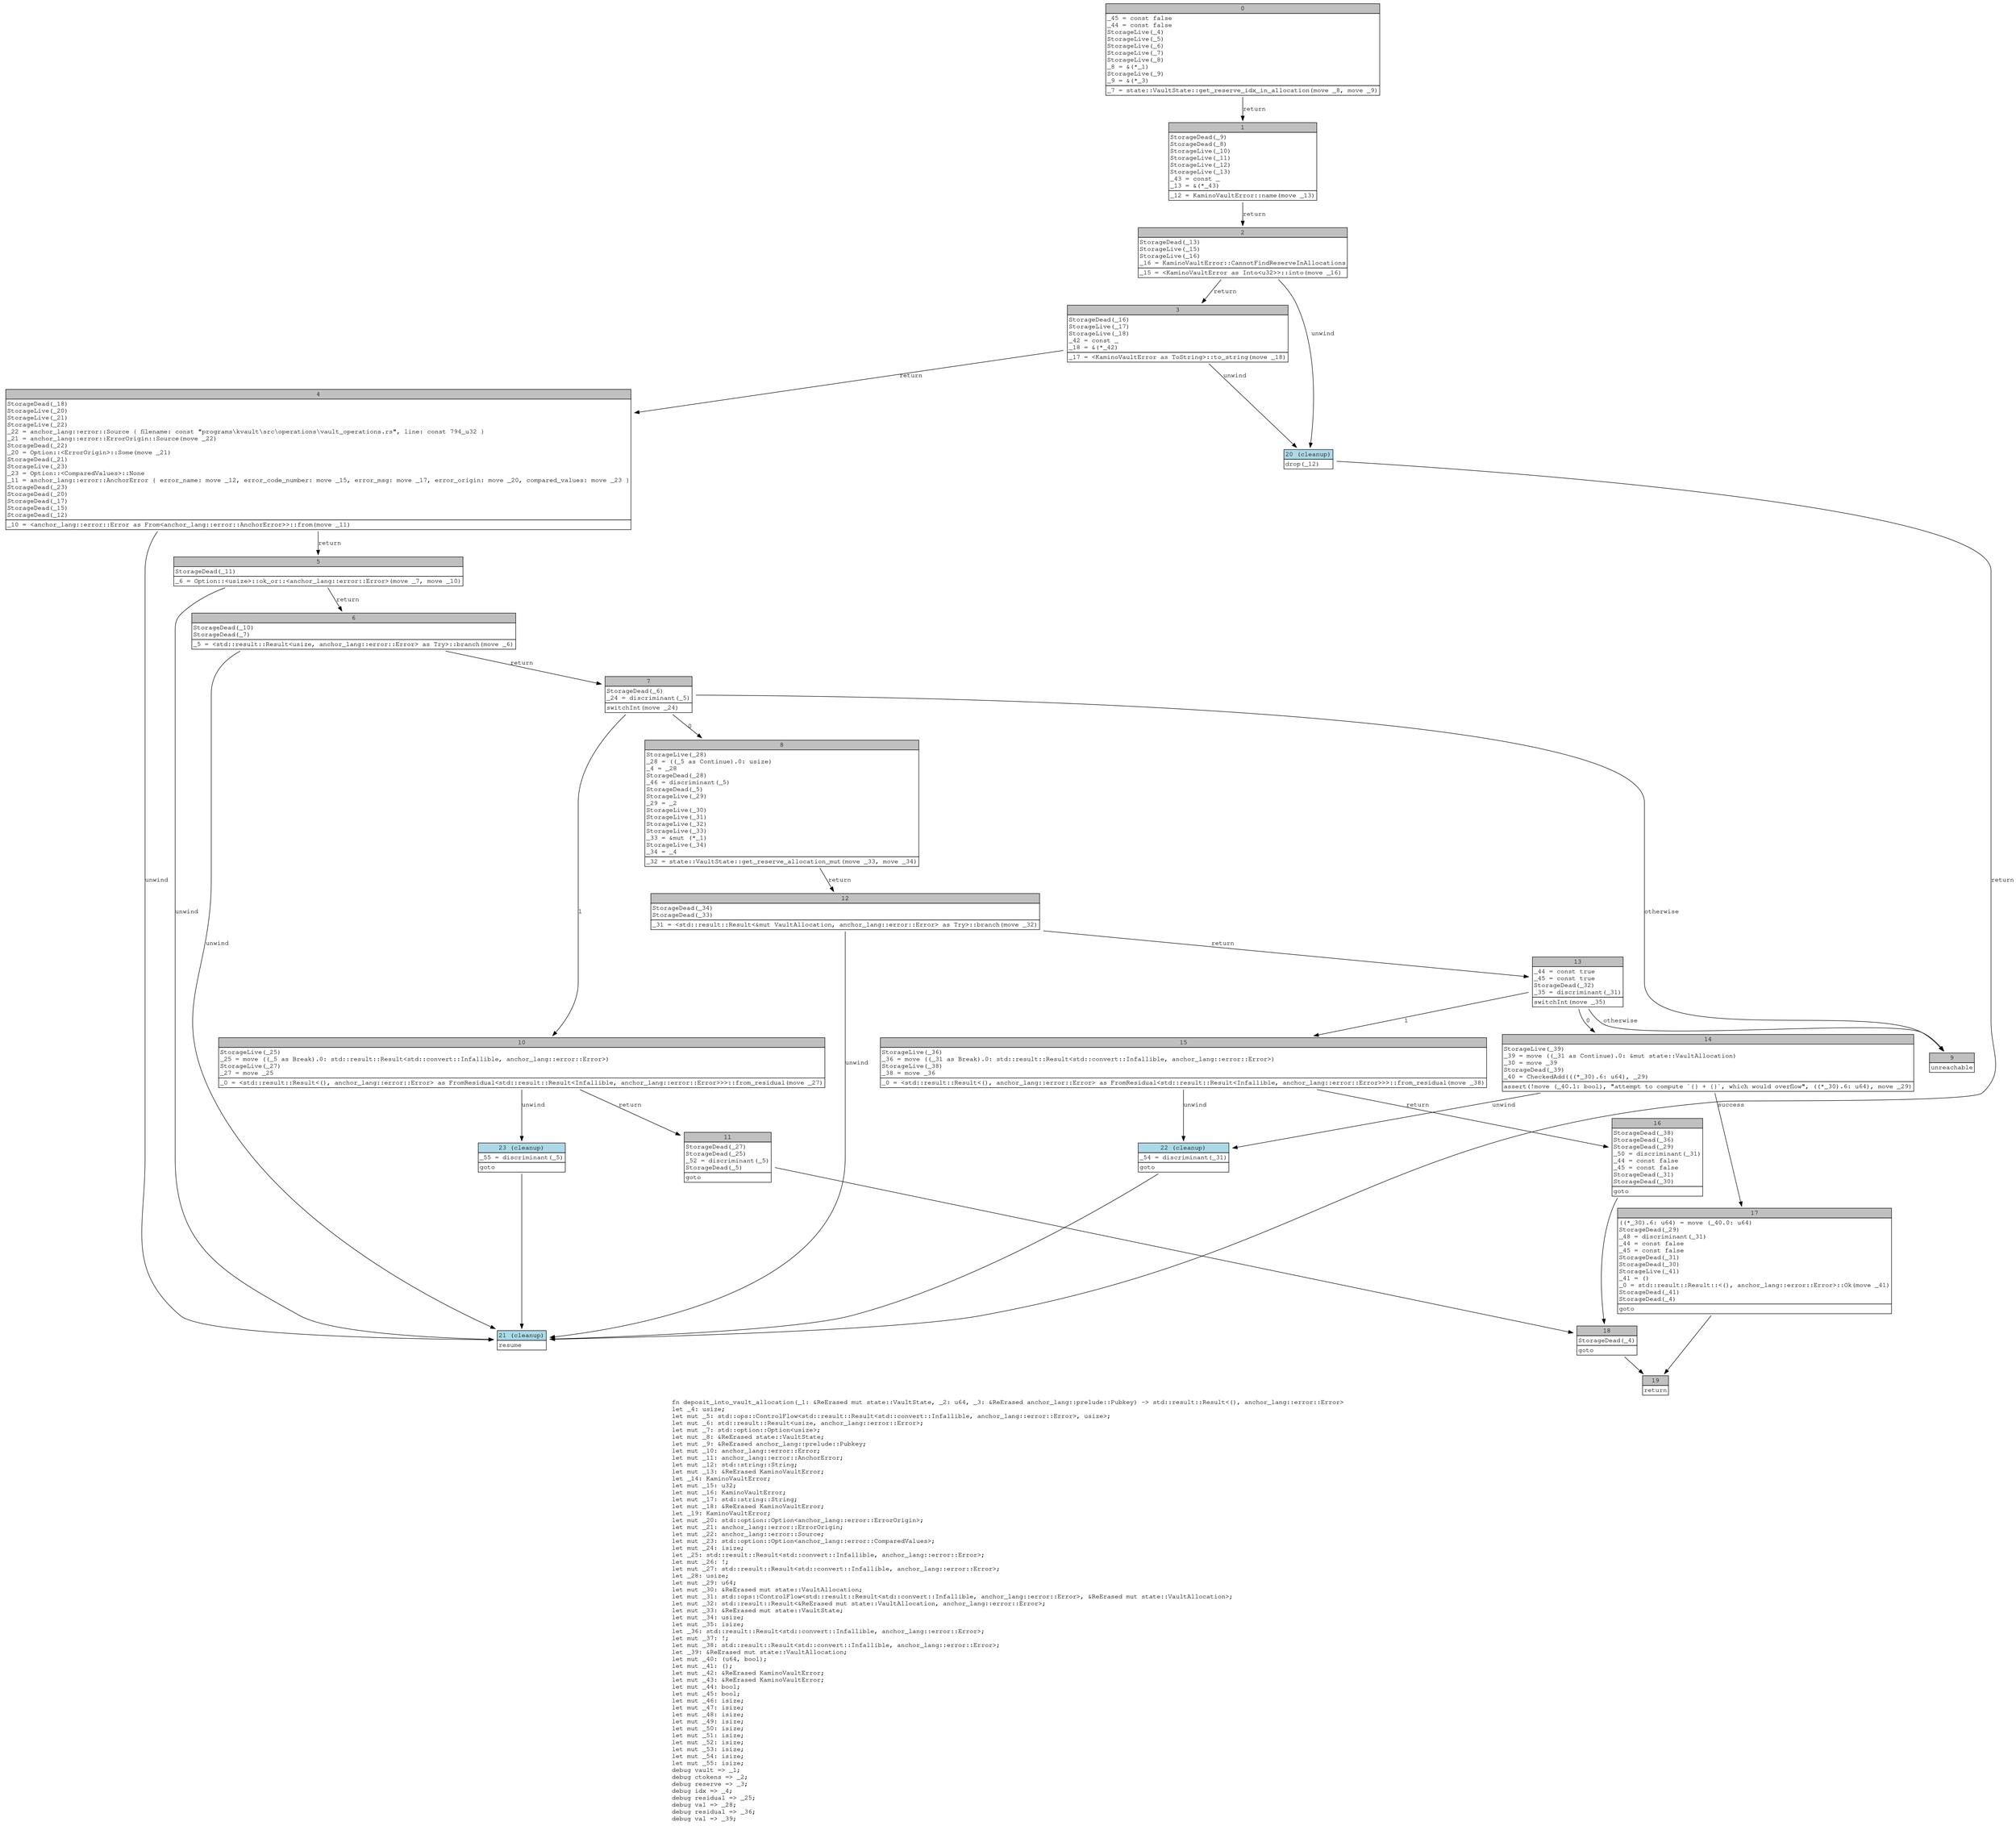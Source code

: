 digraph Mir_0_435 {
    graph [fontname="Courier, monospace"];
    node [fontname="Courier, monospace"];
    edge [fontname="Courier, monospace"];
    label=<fn deposit_into_vault_allocation(_1: &amp;ReErased mut state::VaultState, _2: u64, _3: &amp;ReErased anchor_lang::prelude::Pubkey) -&gt; std::result::Result&lt;(), anchor_lang::error::Error&gt;<br align="left"/>let _4: usize;<br align="left"/>let mut _5: std::ops::ControlFlow&lt;std::result::Result&lt;std::convert::Infallible, anchor_lang::error::Error&gt;, usize&gt;;<br align="left"/>let mut _6: std::result::Result&lt;usize, anchor_lang::error::Error&gt;;<br align="left"/>let mut _7: std::option::Option&lt;usize&gt;;<br align="left"/>let mut _8: &amp;ReErased state::VaultState;<br align="left"/>let mut _9: &amp;ReErased anchor_lang::prelude::Pubkey;<br align="left"/>let mut _10: anchor_lang::error::Error;<br align="left"/>let mut _11: anchor_lang::error::AnchorError;<br align="left"/>let mut _12: std::string::String;<br align="left"/>let mut _13: &amp;ReErased KaminoVaultError;<br align="left"/>let _14: KaminoVaultError;<br align="left"/>let mut _15: u32;<br align="left"/>let mut _16: KaminoVaultError;<br align="left"/>let mut _17: std::string::String;<br align="left"/>let mut _18: &amp;ReErased KaminoVaultError;<br align="left"/>let _19: KaminoVaultError;<br align="left"/>let mut _20: std::option::Option&lt;anchor_lang::error::ErrorOrigin&gt;;<br align="left"/>let mut _21: anchor_lang::error::ErrorOrigin;<br align="left"/>let mut _22: anchor_lang::error::Source;<br align="left"/>let mut _23: std::option::Option&lt;anchor_lang::error::ComparedValues&gt;;<br align="left"/>let mut _24: isize;<br align="left"/>let _25: std::result::Result&lt;std::convert::Infallible, anchor_lang::error::Error&gt;;<br align="left"/>let mut _26: !;<br align="left"/>let mut _27: std::result::Result&lt;std::convert::Infallible, anchor_lang::error::Error&gt;;<br align="left"/>let _28: usize;<br align="left"/>let mut _29: u64;<br align="left"/>let mut _30: &amp;ReErased mut state::VaultAllocation;<br align="left"/>let mut _31: std::ops::ControlFlow&lt;std::result::Result&lt;std::convert::Infallible, anchor_lang::error::Error&gt;, &amp;ReErased mut state::VaultAllocation&gt;;<br align="left"/>let mut _32: std::result::Result&lt;&amp;ReErased mut state::VaultAllocation, anchor_lang::error::Error&gt;;<br align="left"/>let mut _33: &amp;ReErased mut state::VaultState;<br align="left"/>let mut _34: usize;<br align="left"/>let mut _35: isize;<br align="left"/>let _36: std::result::Result&lt;std::convert::Infallible, anchor_lang::error::Error&gt;;<br align="left"/>let mut _37: !;<br align="left"/>let mut _38: std::result::Result&lt;std::convert::Infallible, anchor_lang::error::Error&gt;;<br align="left"/>let _39: &amp;ReErased mut state::VaultAllocation;<br align="left"/>let mut _40: (u64, bool);<br align="left"/>let mut _41: ();<br align="left"/>let mut _42: &amp;ReErased KaminoVaultError;<br align="left"/>let mut _43: &amp;ReErased KaminoVaultError;<br align="left"/>let mut _44: bool;<br align="left"/>let mut _45: bool;<br align="left"/>let mut _46: isize;<br align="left"/>let mut _47: isize;<br align="left"/>let mut _48: isize;<br align="left"/>let mut _49: isize;<br align="left"/>let mut _50: isize;<br align="left"/>let mut _51: isize;<br align="left"/>let mut _52: isize;<br align="left"/>let mut _53: isize;<br align="left"/>let mut _54: isize;<br align="left"/>let mut _55: isize;<br align="left"/>debug vault =&gt; _1;<br align="left"/>debug ctokens =&gt; _2;<br align="left"/>debug reserve =&gt; _3;<br align="left"/>debug idx =&gt; _4;<br align="left"/>debug residual =&gt; _25;<br align="left"/>debug val =&gt; _28;<br align="left"/>debug residual =&gt; _36;<br align="left"/>debug val =&gt; _39;<br align="left"/>>;
    bb0__0_435 [shape="none", label=<<table border="0" cellborder="1" cellspacing="0"><tr><td bgcolor="gray" align="center" colspan="1">0</td></tr><tr><td align="left" balign="left">_45 = const false<br/>_44 = const false<br/>StorageLive(_4)<br/>StorageLive(_5)<br/>StorageLive(_6)<br/>StorageLive(_7)<br/>StorageLive(_8)<br/>_8 = &amp;(*_1)<br/>StorageLive(_9)<br/>_9 = &amp;(*_3)<br/></td></tr><tr><td align="left">_7 = state::VaultState::get_reserve_idx_in_allocation(move _8, move _9)</td></tr></table>>];
    bb1__0_435 [shape="none", label=<<table border="0" cellborder="1" cellspacing="0"><tr><td bgcolor="gray" align="center" colspan="1">1</td></tr><tr><td align="left" balign="left">StorageDead(_9)<br/>StorageDead(_8)<br/>StorageLive(_10)<br/>StorageLive(_11)<br/>StorageLive(_12)<br/>StorageLive(_13)<br/>_43 = const _<br/>_13 = &amp;(*_43)<br/></td></tr><tr><td align="left">_12 = KaminoVaultError::name(move _13)</td></tr></table>>];
    bb2__0_435 [shape="none", label=<<table border="0" cellborder="1" cellspacing="0"><tr><td bgcolor="gray" align="center" colspan="1">2</td></tr><tr><td align="left" balign="left">StorageDead(_13)<br/>StorageLive(_15)<br/>StorageLive(_16)<br/>_16 = KaminoVaultError::CannotFindReserveInAllocations<br/></td></tr><tr><td align="left">_15 = &lt;KaminoVaultError as Into&lt;u32&gt;&gt;::into(move _16)</td></tr></table>>];
    bb3__0_435 [shape="none", label=<<table border="0" cellborder="1" cellspacing="0"><tr><td bgcolor="gray" align="center" colspan="1">3</td></tr><tr><td align="left" balign="left">StorageDead(_16)<br/>StorageLive(_17)<br/>StorageLive(_18)<br/>_42 = const _<br/>_18 = &amp;(*_42)<br/></td></tr><tr><td align="left">_17 = &lt;KaminoVaultError as ToString&gt;::to_string(move _18)</td></tr></table>>];
    bb4__0_435 [shape="none", label=<<table border="0" cellborder="1" cellspacing="0"><tr><td bgcolor="gray" align="center" colspan="1">4</td></tr><tr><td align="left" balign="left">StorageDead(_18)<br/>StorageLive(_20)<br/>StorageLive(_21)<br/>StorageLive(_22)<br/>_22 = anchor_lang::error::Source { filename: const &quot;programs\\kvault\\src\\operations\\vault_operations.rs&quot;, line: const 794_u32 }<br/>_21 = anchor_lang::error::ErrorOrigin::Source(move _22)<br/>StorageDead(_22)<br/>_20 = Option::&lt;ErrorOrigin&gt;::Some(move _21)<br/>StorageDead(_21)<br/>StorageLive(_23)<br/>_23 = Option::&lt;ComparedValues&gt;::None<br/>_11 = anchor_lang::error::AnchorError { error_name: move _12, error_code_number: move _15, error_msg: move _17, error_origin: move _20, compared_values: move _23 }<br/>StorageDead(_23)<br/>StorageDead(_20)<br/>StorageDead(_17)<br/>StorageDead(_15)<br/>StorageDead(_12)<br/></td></tr><tr><td align="left">_10 = &lt;anchor_lang::error::Error as From&lt;anchor_lang::error::AnchorError&gt;&gt;::from(move _11)</td></tr></table>>];
    bb5__0_435 [shape="none", label=<<table border="0" cellborder="1" cellspacing="0"><tr><td bgcolor="gray" align="center" colspan="1">5</td></tr><tr><td align="left" balign="left">StorageDead(_11)<br/></td></tr><tr><td align="left">_6 = Option::&lt;usize&gt;::ok_or::&lt;anchor_lang::error::Error&gt;(move _7, move _10)</td></tr></table>>];
    bb6__0_435 [shape="none", label=<<table border="0" cellborder="1" cellspacing="0"><tr><td bgcolor="gray" align="center" colspan="1">6</td></tr><tr><td align="left" balign="left">StorageDead(_10)<br/>StorageDead(_7)<br/></td></tr><tr><td align="left">_5 = &lt;std::result::Result&lt;usize, anchor_lang::error::Error&gt; as Try&gt;::branch(move _6)</td></tr></table>>];
    bb7__0_435 [shape="none", label=<<table border="0" cellborder="1" cellspacing="0"><tr><td bgcolor="gray" align="center" colspan="1">7</td></tr><tr><td align="left" balign="left">StorageDead(_6)<br/>_24 = discriminant(_5)<br/></td></tr><tr><td align="left">switchInt(move _24)</td></tr></table>>];
    bb8__0_435 [shape="none", label=<<table border="0" cellborder="1" cellspacing="0"><tr><td bgcolor="gray" align="center" colspan="1">8</td></tr><tr><td align="left" balign="left">StorageLive(_28)<br/>_28 = ((_5 as Continue).0: usize)<br/>_4 = _28<br/>StorageDead(_28)<br/>_46 = discriminant(_5)<br/>StorageDead(_5)<br/>StorageLive(_29)<br/>_29 = _2<br/>StorageLive(_30)<br/>StorageLive(_31)<br/>StorageLive(_32)<br/>StorageLive(_33)<br/>_33 = &amp;mut (*_1)<br/>StorageLive(_34)<br/>_34 = _4<br/></td></tr><tr><td align="left">_32 = state::VaultState::get_reserve_allocation_mut(move _33, move _34)</td></tr></table>>];
    bb9__0_435 [shape="none", label=<<table border="0" cellborder="1" cellspacing="0"><tr><td bgcolor="gray" align="center" colspan="1">9</td></tr><tr><td align="left">unreachable</td></tr></table>>];
    bb10__0_435 [shape="none", label=<<table border="0" cellborder="1" cellspacing="0"><tr><td bgcolor="gray" align="center" colspan="1">10</td></tr><tr><td align="left" balign="left">StorageLive(_25)<br/>_25 = move ((_5 as Break).0: std::result::Result&lt;std::convert::Infallible, anchor_lang::error::Error&gt;)<br/>StorageLive(_27)<br/>_27 = move _25<br/></td></tr><tr><td align="left">_0 = &lt;std::result::Result&lt;(), anchor_lang::error::Error&gt; as FromResidual&lt;std::result::Result&lt;Infallible, anchor_lang::error::Error&gt;&gt;&gt;::from_residual(move _27)</td></tr></table>>];
    bb11__0_435 [shape="none", label=<<table border="0" cellborder="1" cellspacing="0"><tr><td bgcolor="gray" align="center" colspan="1">11</td></tr><tr><td align="left" balign="left">StorageDead(_27)<br/>StorageDead(_25)<br/>_52 = discriminant(_5)<br/>StorageDead(_5)<br/></td></tr><tr><td align="left">goto</td></tr></table>>];
    bb12__0_435 [shape="none", label=<<table border="0" cellborder="1" cellspacing="0"><tr><td bgcolor="gray" align="center" colspan="1">12</td></tr><tr><td align="left" balign="left">StorageDead(_34)<br/>StorageDead(_33)<br/></td></tr><tr><td align="left">_31 = &lt;std::result::Result&lt;&amp;mut VaultAllocation, anchor_lang::error::Error&gt; as Try&gt;::branch(move _32)</td></tr></table>>];
    bb13__0_435 [shape="none", label=<<table border="0" cellborder="1" cellspacing="0"><tr><td bgcolor="gray" align="center" colspan="1">13</td></tr><tr><td align="left" balign="left">_44 = const true<br/>_45 = const true<br/>StorageDead(_32)<br/>_35 = discriminant(_31)<br/></td></tr><tr><td align="left">switchInt(move _35)</td></tr></table>>];
    bb14__0_435 [shape="none", label=<<table border="0" cellborder="1" cellspacing="0"><tr><td bgcolor="gray" align="center" colspan="1">14</td></tr><tr><td align="left" balign="left">StorageLive(_39)<br/>_39 = move ((_31 as Continue).0: &amp;mut state::VaultAllocation)<br/>_30 = move _39<br/>StorageDead(_39)<br/>_40 = CheckedAdd(((*_30).6: u64), _29)<br/></td></tr><tr><td align="left">assert(!move (_40.1: bool), &quot;attempt to compute `{} + {}`, which would overflow&quot;, ((*_30).6: u64), move _29)</td></tr></table>>];
    bb15__0_435 [shape="none", label=<<table border="0" cellborder="1" cellspacing="0"><tr><td bgcolor="gray" align="center" colspan="1">15</td></tr><tr><td align="left" balign="left">StorageLive(_36)<br/>_36 = move ((_31 as Break).0: std::result::Result&lt;std::convert::Infallible, anchor_lang::error::Error&gt;)<br/>StorageLive(_38)<br/>_38 = move _36<br/></td></tr><tr><td align="left">_0 = &lt;std::result::Result&lt;(), anchor_lang::error::Error&gt; as FromResidual&lt;std::result::Result&lt;Infallible, anchor_lang::error::Error&gt;&gt;&gt;::from_residual(move _38)</td></tr></table>>];
    bb16__0_435 [shape="none", label=<<table border="0" cellborder="1" cellspacing="0"><tr><td bgcolor="gray" align="center" colspan="1">16</td></tr><tr><td align="left" balign="left">StorageDead(_38)<br/>StorageDead(_36)<br/>StorageDead(_29)<br/>_50 = discriminant(_31)<br/>_44 = const false<br/>_45 = const false<br/>StorageDead(_31)<br/>StorageDead(_30)<br/></td></tr><tr><td align="left">goto</td></tr></table>>];
    bb17__0_435 [shape="none", label=<<table border="0" cellborder="1" cellspacing="0"><tr><td bgcolor="gray" align="center" colspan="1">17</td></tr><tr><td align="left" balign="left">((*_30).6: u64) = move (_40.0: u64)<br/>StorageDead(_29)<br/>_48 = discriminant(_31)<br/>_44 = const false<br/>_45 = const false<br/>StorageDead(_31)<br/>StorageDead(_30)<br/>StorageLive(_41)<br/>_41 = ()<br/>_0 = std::result::Result::&lt;(), anchor_lang::error::Error&gt;::Ok(move _41)<br/>StorageDead(_41)<br/>StorageDead(_4)<br/></td></tr><tr><td align="left">goto</td></tr></table>>];
    bb18__0_435 [shape="none", label=<<table border="0" cellborder="1" cellspacing="0"><tr><td bgcolor="gray" align="center" colspan="1">18</td></tr><tr><td align="left" balign="left">StorageDead(_4)<br/></td></tr><tr><td align="left">goto</td></tr></table>>];
    bb19__0_435 [shape="none", label=<<table border="0" cellborder="1" cellspacing="0"><tr><td bgcolor="gray" align="center" colspan="1">19</td></tr><tr><td align="left">return</td></tr></table>>];
    bb20__0_435 [shape="none", label=<<table border="0" cellborder="1" cellspacing="0"><tr><td bgcolor="lightblue" align="center" colspan="1">20 (cleanup)</td></tr><tr><td align="left">drop(_12)</td></tr></table>>];
    bb21__0_435 [shape="none", label=<<table border="0" cellborder="1" cellspacing="0"><tr><td bgcolor="lightblue" align="center" colspan="1">21 (cleanup)</td></tr><tr><td align="left">resume</td></tr></table>>];
    bb22__0_435 [shape="none", label=<<table border="0" cellborder="1" cellspacing="0"><tr><td bgcolor="lightblue" align="center" colspan="1">22 (cleanup)</td></tr><tr><td align="left" balign="left">_54 = discriminant(_31)<br/></td></tr><tr><td align="left">goto</td></tr></table>>];
    bb23__0_435 [shape="none", label=<<table border="0" cellborder="1" cellspacing="0"><tr><td bgcolor="lightblue" align="center" colspan="1">23 (cleanup)</td></tr><tr><td align="left" balign="left">_55 = discriminant(_5)<br/></td></tr><tr><td align="left">goto</td></tr></table>>];
    bb0__0_435 -> bb1__0_435 [label="return"];
    bb1__0_435 -> bb2__0_435 [label="return"];
    bb2__0_435 -> bb3__0_435 [label="return"];
    bb2__0_435 -> bb20__0_435 [label="unwind"];
    bb3__0_435 -> bb4__0_435 [label="return"];
    bb3__0_435 -> bb20__0_435 [label="unwind"];
    bb4__0_435 -> bb5__0_435 [label="return"];
    bb4__0_435 -> bb21__0_435 [label="unwind"];
    bb5__0_435 -> bb6__0_435 [label="return"];
    bb5__0_435 -> bb21__0_435 [label="unwind"];
    bb6__0_435 -> bb7__0_435 [label="return"];
    bb6__0_435 -> bb21__0_435 [label="unwind"];
    bb7__0_435 -> bb8__0_435 [label="0"];
    bb7__0_435 -> bb10__0_435 [label="1"];
    bb7__0_435 -> bb9__0_435 [label="otherwise"];
    bb8__0_435 -> bb12__0_435 [label="return"];
    bb10__0_435 -> bb11__0_435 [label="return"];
    bb10__0_435 -> bb23__0_435 [label="unwind"];
    bb11__0_435 -> bb18__0_435 [label=""];
    bb12__0_435 -> bb13__0_435 [label="return"];
    bb12__0_435 -> bb21__0_435 [label="unwind"];
    bb13__0_435 -> bb14__0_435 [label="0"];
    bb13__0_435 -> bb15__0_435 [label="1"];
    bb13__0_435 -> bb9__0_435 [label="otherwise"];
    bb14__0_435 -> bb17__0_435 [label="success"];
    bb14__0_435 -> bb22__0_435 [label="unwind"];
    bb15__0_435 -> bb16__0_435 [label="return"];
    bb15__0_435 -> bb22__0_435 [label="unwind"];
    bb16__0_435 -> bb18__0_435 [label=""];
    bb17__0_435 -> bb19__0_435 [label=""];
    bb18__0_435 -> bb19__0_435 [label=""];
    bb20__0_435 -> bb21__0_435 [label="return"];
    bb22__0_435 -> bb21__0_435 [label=""];
    bb23__0_435 -> bb21__0_435 [label=""];
}
